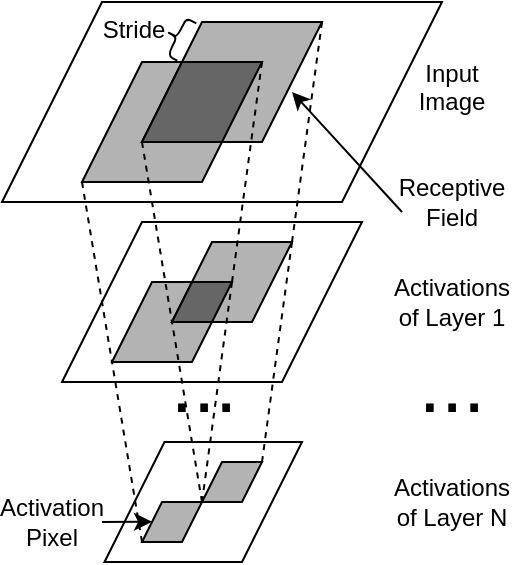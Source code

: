 <mxfile version="24.7.17">
  <diagram name="第 1 页" id="b3GTsi5MPIHmqamVs1ie">
    <mxGraphModel dx="339" dy="189" grid="1" gridSize="10" guides="1" tooltips="1" connect="1" arrows="1" fold="1" page="1" pageScale="1" pageWidth="827" pageHeight="1169" math="0" shadow="0">
      <root>
        <mxCell id="0" />
        <mxCell id="1" parent="0" />
        <mxCell id="urLSuqVCViKaopT8XHzy-44" value="" style="shape=parallelogram;perimeter=parallelogramPerimeter;whiteSpace=wrap;html=1;fixedSize=1;size=30;" vertex="1" parent="1">
          <mxGeometry x="461.25" y="280" width="98.75" height="60" as="geometry" />
        </mxCell>
        <mxCell id="urLSuqVCViKaopT8XHzy-43" value="" style="shape=parallelogram;perimeter=parallelogramPerimeter;whiteSpace=wrap;html=1;fixedSize=1;size=40;" vertex="1" parent="1">
          <mxGeometry x="440" y="170" width="150" height="80" as="geometry" />
        </mxCell>
        <mxCell id="urLSuqVCViKaopT8XHzy-42" value="" style="shape=parallelogram;perimeter=parallelogramPerimeter;whiteSpace=wrap;html=1;fixedSize=1;size=50;" vertex="1" parent="1">
          <mxGeometry x="410" y="60" width="220" height="100" as="geometry" />
        </mxCell>
        <mxCell id="rnBsw7AW5-7h32EFUdTK-43" value="&lt;font style=&quot;font-size: 40px;&quot;&gt;...&lt;/font&gt;" style="text;html=1;align=center;verticalAlign=middle;whiteSpace=wrap;rounded=0;" parent="1" vertex="1">
          <mxGeometry x="610" y="240" width="50" height="20" as="geometry" />
        </mxCell>
        <mxCell id="rnBsw7AW5-7h32EFUdTK-44" value="Activations of Layer 1" style="text;html=1;align=center;verticalAlign=middle;whiteSpace=wrap;rounded=0;" parent="1" vertex="1">
          <mxGeometry x="605" y="200" width="60" height="20" as="geometry" />
        </mxCell>
        <mxCell id="rnBsw7AW5-7h32EFUdTK-46" value="Activation Pixel" style="text;html=1;align=center;verticalAlign=middle;whiteSpace=wrap;rounded=0;" parent="1" vertex="1">
          <mxGeometry x="410" y="310" width="50" height="20" as="geometry" />
        </mxCell>
        <mxCell id="rnBsw7AW5-7h32EFUdTK-48" value="Receptive Field" style="text;html=1;align=center;verticalAlign=middle;whiteSpace=wrap;rounded=0;" parent="1" vertex="1">
          <mxGeometry x="610" y="150" width="50" height="20" as="geometry" />
        </mxCell>
        <mxCell id="rnBsw7AW5-7h32EFUdTK-51" value="" style="shape=curlyBracket;whiteSpace=wrap;html=1;rounded=1;flipH=1;labelPosition=right;verticalLabelPosition=middle;align=left;verticalAlign=middle;rotation=207;size=0.5;" parent="1" vertex="1">
          <mxGeometry x="492.0" y="67" width="11" height="21" as="geometry" />
        </mxCell>
        <mxCell id="rnBsw7AW5-7h32EFUdTK-53" value="" style="endArrow=classic;html=1;rounded=0;exitX=1;exitY=0.5;exitDx=0;exitDy=0;" parent="1" edge="1" source="rnBsw7AW5-7h32EFUdTK-46">
          <mxGeometry width="50" height="50" relative="1" as="geometry">
            <mxPoint x="450" y="320" as="sourcePoint" />
            <mxPoint x="485" y="319.89" as="targetPoint" />
          </mxGeometry>
        </mxCell>
        <mxCell id="rnBsw7AW5-7h32EFUdTK-54" value="Stride" style="text;html=1;align=center;verticalAlign=middle;whiteSpace=wrap;rounded=0;rotation=0;" parent="1" vertex="1">
          <mxGeometry x="451" y="64.0" width="50" height="20" as="geometry" />
        </mxCell>
        <mxCell id="urLSuqVCViKaopT8XHzy-3" style="rounded=0;orthogonalLoop=1;jettySize=auto;html=1;exitX=0;exitY=1;exitDx=0;exitDy=0;entryX=0;entryY=1;entryDx=0;entryDy=0;dashed=1;endArrow=none;endFill=0;" edge="1" parent="1" source="urLSuqVCViKaopT8XHzy-1" target="urLSuqVCViKaopT8XHzy-2">
          <mxGeometry relative="1" as="geometry" />
        </mxCell>
        <mxCell id="urLSuqVCViKaopT8XHzy-1" value="" style="shape=parallelogram;perimeter=parallelogramPerimeter;whiteSpace=wrap;html=1;fixedSize=1;size=10;fillColor=#B3B3B3;" vertex="1" parent="1">
          <mxGeometry x="480" y="310" width="30" height="20" as="geometry" />
        </mxCell>
        <mxCell id="urLSuqVCViKaopT8XHzy-2" value="" style="shape=parallelogram;perimeter=parallelogramPerimeter;whiteSpace=wrap;html=1;fixedSize=1;size=20;fillColor=#B3B3B3;" vertex="1" parent="1">
          <mxGeometry x="465" y="200" width="60" height="40" as="geometry" />
        </mxCell>
        <mxCell id="urLSuqVCViKaopT8XHzy-6" style="rounded=0;orthogonalLoop=1;jettySize=auto;html=1;exitX=0;exitY=1;exitDx=0;exitDy=0;entryX=0;entryY=1;entryDx=0;entryDy=0;dashed=1;endArrow=none;endFill=0;" edge="1" parent="1" source="urLSuqVCViKaopT8XHzy-12" target="urLSuqVCViKaopT8XHzy-2">
          <mxGeometry relative="1" as="geometry">
            <mxPoint x="440" y="160" as="sourcePoint" />
          </mxGeometry>
        </mxCell>
        <mxCell id="urLSuqVCViKaopT8XHzy-12" value="" style="shape=parallelogram;perimeter=parallelogramPerimeter;whiteSpace=wrap;html=1;fixedSize=1;size=30;fillColor=#B3B3B3;" vertex="1" parent="1">
          <mxGeometry x="450" y="90" width="90" height="60" as="geometry" />
        </mxCell>
        <mxCell id="urLSuqVCViKaopT8XHzy-31" style="rounded=0;orthogonalLoop=1;jettySize=auto;html=1;exitX=0;exitY=1;exitDx=0;exitDy=0;entryX=0;entryY=1;entryDx=0;entryDy=0;dashed=1;endArrow=none;endFill=0;" edge="1" parent="1" source="urLSuqVCViKaopT8XHzy-32" target="urLSuqVCViKaopT8XHzy-34">
          <mxGeometry relative="1" as="geometry" />
        </mxCell>
        <mxCell id="urLSuqVCViKaopT8XHzy-32" value="" style="shape=parallelogram;perimeter=parallelogramPerimeter;whiteSpace=wrap;html=1;fixedSize=1;size=10;fillColor=#B3B3B3;" vertex="1" parent="1">
          <mxGeometry x="510" y="290" width="30" height="20" as="geometry" />
        </mxCell>
        <mxCell id="urLSuqVCViKaopT8XHzy-33" style="rounded=0;orthogonalLoop=1;jettySize=auto;html=1;exitX=1;exitY=0;exitDx=0;exitDy=0;entryX=1;entryY=0;entryDx=0;entryDy=0;dashed=1;endArrow=none;endFill=0;" edge="1" parent="1" source="urLSuqVCViKaopT8XHzy-34" target="urLSuqVCViKaopT8XHzy-32">
          <mxGeometry relative="1" as="geometry" />
        </mxCell>
        <mxCell id="urLSuqVCViKaopT8XHzy-34" value="" style="shape=parallelogram;perimeter=parallelogramPerimeter;whiteSpace=wrap;html=1;fixedSize=1;size=20;fillColor=#B3B3B3;" vertex="1" parent="1">
          <mxGeometry x="495" y="180" width="60" height="40" as="geometry" />
        </mxCell>
        <mxCell id="urLSuqVCViKaopT8XHzy-35" style="rounded=0;orthogonalLoop=1;jettySize=auto;html=1;exitX=0;exitY=1;exitDx=0;exitDy=0;entryX=0;entryY=1;entryDx=0;entryDy=0;dashed=1;endArrow=none;endFill=0;" edge="1" parent="1" source="urLSuqVCViKaopT8XHzy-37" target="urLSuqVCViKaopT8XHzy-34">
          <mxGeometry relative="1" as="geometry">
            <mxPoint x="470" y="140" as="sourcePoint" />
          </mxGeometry>
        </mxCell>
        <mxCell id="urLSuqVCViKaopT8XHzy-36" style="rounded=0;orthogonalLoop=1;jettySize=auto;html=1;exitX=1;exitY=0;exitDx=0;exitDy=0;entryX=1;entryY=0;entryDx=0;entryDy=0;dashed=1;endArrow=none;endFill=0;" edge="1" parent="1" source="urLSuqVCViKaopT8XHzy-37" target="urLSuqVCViKaopT8XHzy-34">
          <mxGeometry relative="1" as="geometry">
            <mxPoint x="560" y="80" as="sourcePoint" />
          </mxGeometry>
        </mxCell>
        <mxCell id="urLSuqVCViKaopT8XHzy-37" value="" style="shape=parallelogram;perimeter=parallelogramPerimeter;whiteSpace=wrap;html=1;fixedSize=1;size=30;fillColor=#B3B3B3;" vertex="1" parent="1">
          <mxGeometry x="480" y="70" width="90" height="60" as="geometry" />
        </mxCell>
        <mxCell id="urLSuqVCViKaopT8XHzy-38" value="" style="shape=parallelogram;perimeter=parallelogramPerimeter;whiteSpace=wrap;html=1;fixedSize=1;size=10;fillColor=#666666;" vertex="1" parent="1">
          <mxGeometry x="495" y="200" width="30" height="20" as="geometry" />
        </mxCell>
        <mxCell id="urLSuqVCViKaopT8XHzy-8" style="rounded=0;orthogonalLoop=1;jettySize=auto;html=1;exitX=1;exitY=0;exitDx=0;exitDy=0;entryX=1;entryY=0;entryDx=0;entryDy=0;dashed=1;endArrow=none;endFill=0;" edge="1" parent="1" source="urLSuqVCViKaopT8XHzy-2" target="urLSuqVCViKaopT8XHzy-1">
          <mxGeometry relative="1" as="geometry" />
        </mxCell>
        <mxCell id="urLSuqVCViKaopT8XHzy-7" style="rounded=0;orthogonalLoop=1;jettySize=auto;html=1;exitX=1;exitY=0;exitDx=0;exitDy=0;entryX=1;entryY=0;entryDx=0;entryDy=0;dashed=1;endArrow=none;endFill=0;" edge="1" parent="1" source="urLSuqVCViKaopT8XHzy-12" target="urLSuqVCViKaopT8XHzy-2">
          <mxGeometry relative="1" as="geometry">
            <mxPoint x="530" y="100" as="sourcePoint" />
          </mxGeometry>
        </mxCell>
        <mxCell id="urLSuqVCViKaopT8XHzy-39" value="" style="shape=parallelogram;perimeter=parallelogramPerimeter;whiteSpace=wrap;html=1;fixedSize=1;size=20;fillColor=#666666;" vertex="1" parent="1">
          <mxGeometry x="480" y="90" width="60" height="40" as="geometry" />
        </mxCell>
        <mxCell id="urLSuqVCViKaopT8XHzy-40" value="" style="endArrow=classic;html=1;rounded=0;exitX=0;exitY=0.75;exitDx=0;exitDy=0;" edge="1" parent="1" source="rnBsw7AW5-7h32EFUdTK-48">
          <mxGeometry width="50" height="50" relative="1" as="geometry">
            <mxPoint x="595" y="155" as="sourcePoint" />
            <mxPoint x="555" y="105" as="targetPoint" />
          </mxGeometry>
        </mxCell>
        <mxCell id="urLSuqVCViKaopT8XHzy-47" value="Activations of Layer N" style="text;html=1;align=center;verticalAlign=middle;whiteSpace=wrap;rounded=0;" vertex="1" parent="1">
          <mxGeometry x="600" y="300" width="70" height="20" as="geometry" />
        </mxCell>
        <mxCell id="urLSuqVCViKaopT8XHzy-48" value="Input Image&lt;div&gt;&lt;br&gt;&lt;/div&gt;" style="text;html=1;align=center;verticalAlign=middle;whiteSpace=wrap;rounded=0;" vertex="1" parent="1">
          <mxGeometry x="610" y="100" width="50" height="20" as="geometry" />
        </mxCell>
        <mxCell id="urLSuqVCViKaopT8XHzy-49" value="&lt;font style=&quot;font-size: 40px;&quot;&gt;...&lt;/font&gt;" style="text;html=1;align=center;verticalAlign=middle;whiteSpace=wrap;rounded=0;" vertex="1" parent="1">
          <mxGeometry x="485.63" y="240" width="50" height="20" as="geometry" />
        </mxCell>
      </root>
    </mxGraphModel>
  </diagram>
</mxfile>
